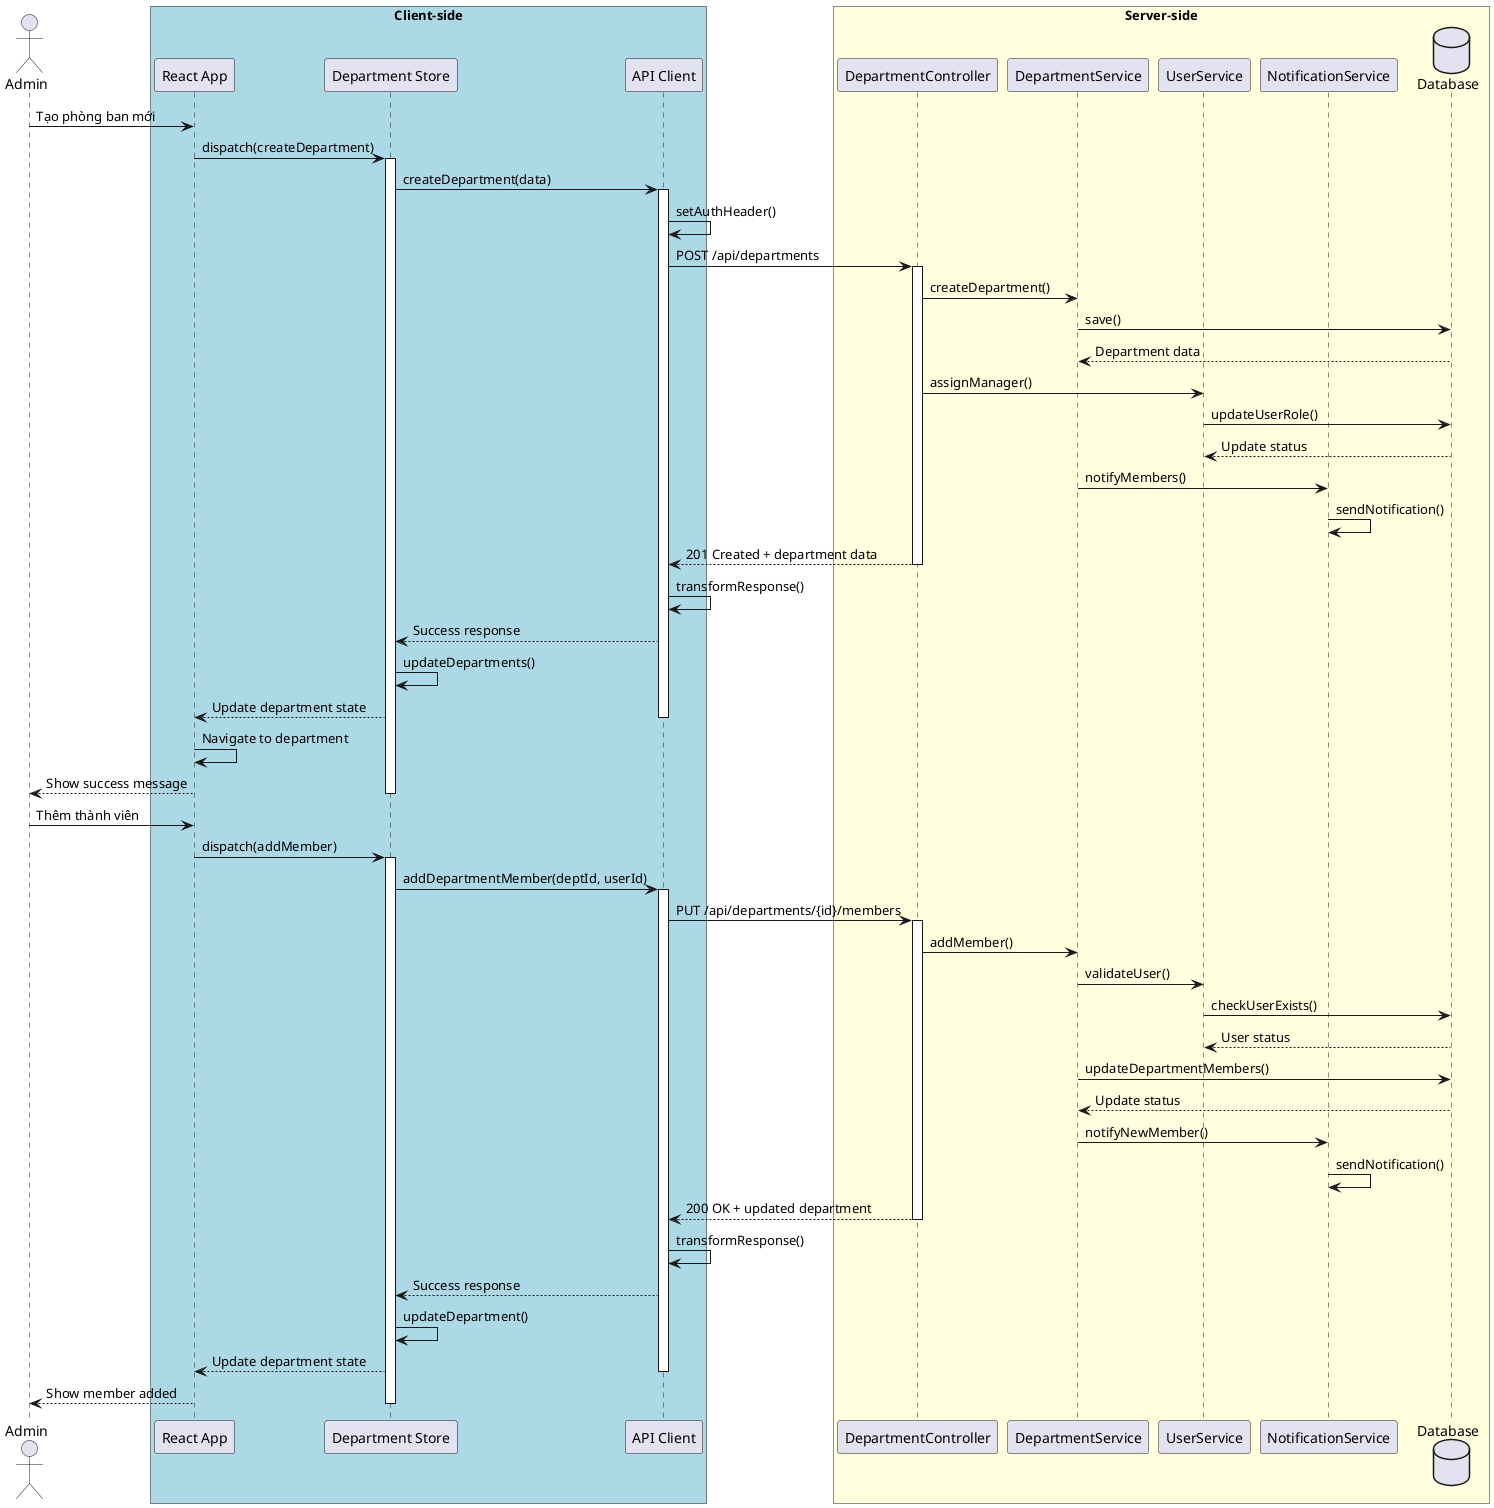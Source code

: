 @startuml
actor Admin
box "Client-side" #LightBlue
participant "React App" as Client
participant "Department Store" as DeptStore
participant "API Client" as API
end box

box "Server-side" #LightYellow
participant "DepartmentController" as DeptCtrl
participant "DepartmentService" as DeptSvc
participant "UserService" as UserSvc
participant "NotificationService" as NotifSvc
database "Database" as DB
end box

Admin -> Client: Tạo phòng ban mới
Client -> DeptStore: dispatch(createDepartment)

activate DeptStore
DeptStore -> API: createDepartment(data)

activate API
API -> API: setAuthHeader()
API -> DeptCtrl: POST /api/departments

activate DeptCtrl
DeptCtrl -> DeptSvc: createDepartment()
DeptSvc -> DB: save()
DB --> DeptSvc: Department data

DeptCtrl -> UserSvc: assignManager()
UserSvc -> DB: updateUserRole()
DB --> UserSvc: Update status

DeptSvc -> NotifSvc: notifyMembers()
NotifSvc -> NotifSvc: sendNotification()

DeptCtrl --> API: 201 Created + department data
deactivate DeptCtrl

API -> API: transformResponse()
API --> DeptStore: Success response

DeptStore -> DeptStore: updateDepartments()
DeptStore --> Client: Update department state
deactivate API

Client -> Client: Navigate to department
Client --> Admin: Show success message
deactivate DeptStore

Admin -> Client: Thêm thành viên
Client -> DeptStore: dispatch(addMember)

activate DeptStore
DeptStore -> API: addDepartmentMember(deptId, userId)

activate API
API -> DeptCtrl: PUT /api/departments/{id}/members

activate DeptCtrl
DeptCtrl -> DeptSvc: addMember()
DeptSvc -> UserSvc: validateUser()
UserSvc -> DB: checkUserExists()
DB --> UserSvc: User status

DeptSvc -> DB: updateDepartmentMembers()
DB --> DeptSvc: Update status

DeptSvc -> NotifSvc: notifyNewMember()
NotifSvc -> NotifSvc: sendNotification()

DeptCtrl --> API: 200 OK + updated department
deactivate DeptCtrl

API -> API: transformResponse()
API --> DeptStore: Success response

DeptStore -> DeptStore: updateDepartment()
DeptStore --> Client: Update department state
deactivate API

Client --> Admin: Show member added
deactivate DeptStore

@enduml 